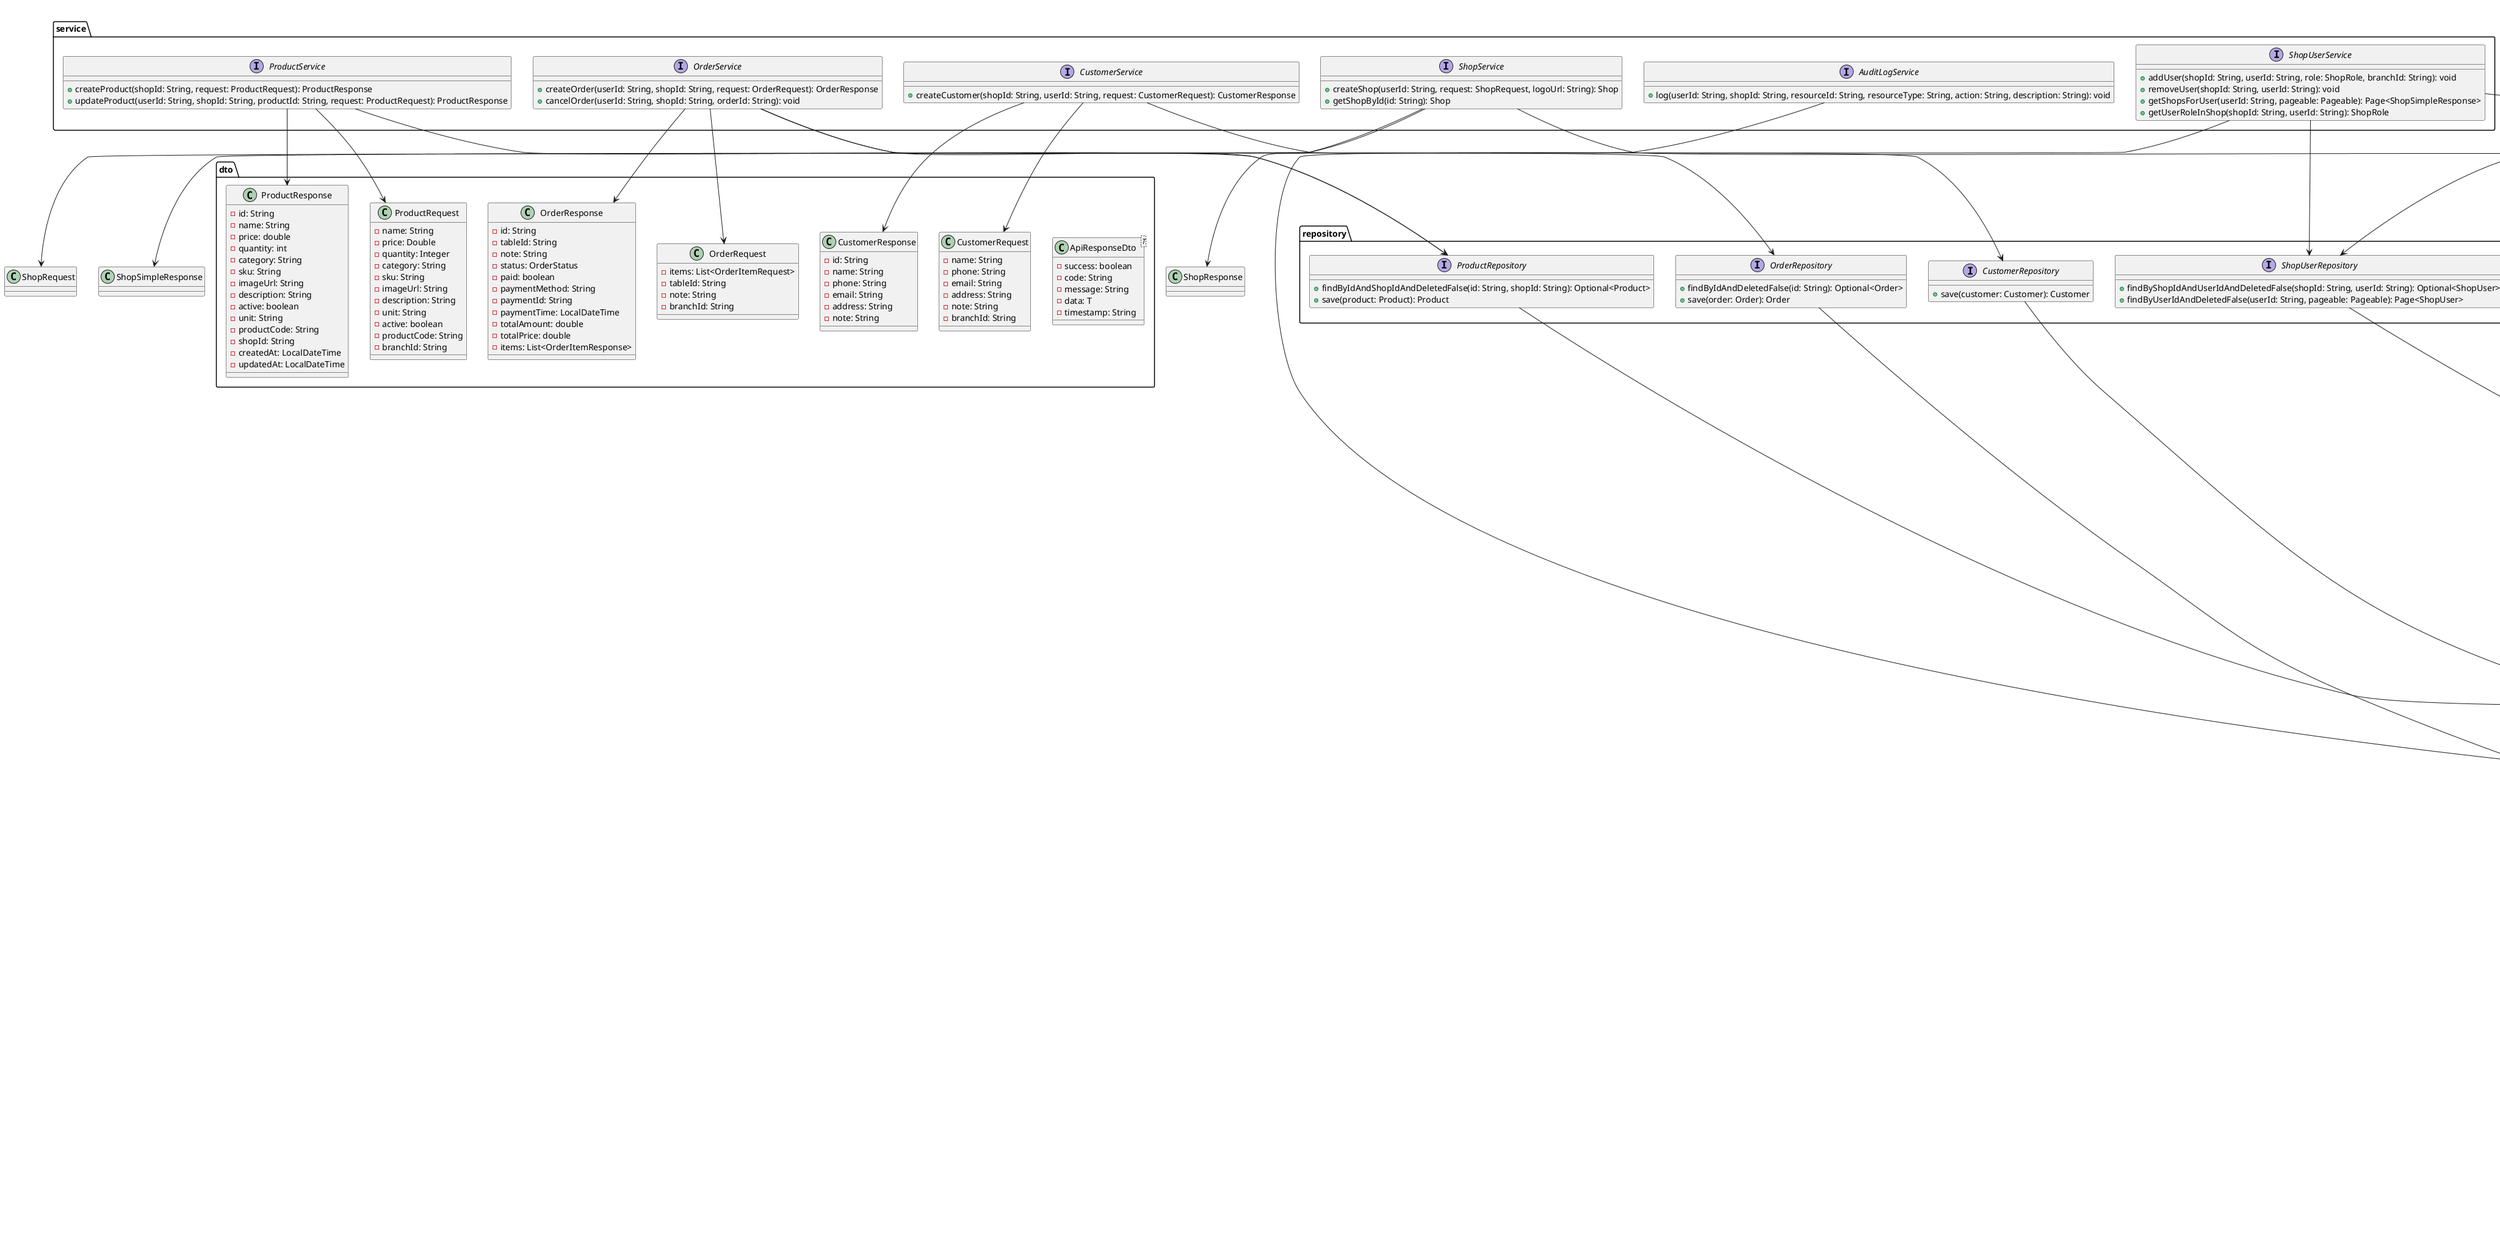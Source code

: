 @startuml Sales Management System

' Packages
package "model" {
  abstract class BaseEntity {
    -id: String
    -createdAt: LocalDateTime
    -updatedAt: LocalDateTime
    -createdBy: String
    -updatedBy: String
    -deleted: boolean
  }

  class User {
    -email: String
    -password: String
    -fullName: String
    -phone: String
    -businessType: String
    -role: UserRole
  }

  class Shop {
    -name: String
    -type: ShopType
    -address: String
    -phone: String
    -logoUrl: String
    -active: boolean
    -plan: SubscriptionPlan
    -currency: String
    -ownerId: String
    -planExpiry: LocalDateTime
  }

  class Branch {
    -name: String
    -address: String
    -phone: String
    -active: boolean
    -shopId: String
  }

  class Customer {
    -name: String
    -phone: String
    -email: String
    -address: String
    -note: String
    -shopId: String
    -branchId: String
  }

  class Product {
    -name: String
    -price: double
    -quantity: int
    -category: String
    -sku: String
    -imageUrl: String
    -description: String
    -unit: String
    -active: boolean
    -productCode: String
    -shopId: String
    -branchId: String
  }

  class Order {
    -tableId: String
    -note: String
    -status: OrderStatus
    -paid: boolean
    -paymentMethod: String
    -paymentId: String
    -paymentTime: LocalDateTime
    -totalAmount: double
    -totalPrice: double
    -shopId: String
    -userId: String
    -items: List<OrderItem>
  }

  class OrderItem {
    -productId: String
    -productName: String
    -quantity: int
    -price: double
    -priceAfterDiscount: double
    -appliedPromotionId: String
  }

  class Promotion {
    -name: String
    -discountType: DiscountType
    -discountValue: double
    -applicableProductIds: List<String>
    -startDate: LocalDateTime
    -endDate: LocalDateTime
    -active: boolean
    -shopId: String
    -branchId: String
  }

  class ShopUser {
    -shopId: String
    -userId: String
    -role: ShopRole
  }

  class InventoryTransaction {
    -productId: String
    -branchId: String
    -type: InventoryType
    -quantity: int
    -note: String
    -shopId: String
  }

  class SubscriptionHistory {
    -shopId: String
    -userId: String
    -oldPlan: SubscriptionPlan
    -newPlan: SubscriptionPlan
    -durationMonths: int
    -paymentMethod: String
    -actionType: SubscriptionActionType
  }

  class Table {
    -name: String
    -status: TableStatus
    -shopId: String
    -capacity: Integer
    -note: String
    -currentOrderId: String
    -branchId: String
  }

  class AuditLog {
    -userId: String
    -shopId: String
    -resourceId: String
    -resourceType: String
    -action: String
    -description: String
  }

  class RefreshToken {
    -userId: String
    -token: String
    -expiryDate: LocalDateTime
  }
}

package "dto" {
  class ApiResponseDto<T> {
    -success: boolean
    -code: String
    -message: String
    -data: T
    -timestamp: String
  }

  class ProductRequest {
    -name: String
    -price: Double
    -quantity: Integer
    -category: String
    -sku: String
    -imageUrl: String
    -description: String
    -unit: String
    -active: boolean
    -productCode: String
    -branchId: String
  }

  class ProductResponse {
    -id: String
    -name: String
    -price: double
    -quantity: int
    -category: String
    -sku: String
    -imageUrl: String
    -description: String
    -active: boolean
    -unit: String
    -productCode: String
    -shopId: String
    -createdAt: LocalDateTime
    -updatedAt: LocalDateTime
  }

  class OrderRequest {
    -items: List<OrderItemRequest>
    -tableId: String
    -note: String
    -branchId: String
  }

  class OrderResponse {
    -id: String
    -tableId: String
    -note: String
    -status: OrderStatus
    -paid: boolean
    -paymentMethod: String
    -paymentId: String
    -paymentTime: LocalDateTime
    -totalAmount: double
    -totalPrice: double
    -items: List<OrderItemResponse>
  }

  class CustomerRequest {
    -name: String
    -phone: String
    -email: String
    -address: String
    -note: String
    -branchId: String
  }

  class CustomerResponse {
    -id: String
    -name: String
    -phone: String
    -email: String
    -address: String
    -note: String
  }
}

package "repository" {
  interface UserRepository {
    +findByEmailAndDeletedFalse(email: String): Optional<User>
    +findById(id: String): Optional<User>
  }

  interface ShopRepository {
    +findByIdAndDeletedFalse(id: String): Optional<Shop>
    +findByOwnerIdAndDeletedFalse(ownerId: String): Optional<Shop>
    +findByPlanExpiryBeforeAndPlanNot(date: LocalDateTime, plan: SubscriptionPlan): List<Shop>
  }

  interface ProductRepository {
    +findByIdAndShopIdAndDeletedFalse(id: String, shopId: String): Optional<Product>
    +save(product: Product): Product
  }

  interface OrderRepository {
    +findByIdAndDeletedFalse(id: String): Optional<Order>
    +save(order: Order): Order
  }

  interface CustomerRepository {
    +save(customer: Customer): Customer
  }

  interface ShopUserRepository {
    +findByShopIdAndUserIdAndDeletedFalse(shopId: String, userId: String): Optional<ShopUser>
    +findByUserIdAndDeletedFalse(userId: String, pageable: Pageable): Page<ShopUser>
  }
}

package "service" {
  interface ProductService {
    +createProduct(shopId: String, request: ProductRequest): ProductResponse
    +updateProduct(userId: String, shopId: String, productId: String, request: ProductRequest): ProductResponse
  }

  interface OrderService {
    +createOrder(userId: String, shopId: String, request: OrderRequest): OrderResponse
    +cancelOrder(userId: String, shopId: String, orderId: String): void
  }

  interface CustomerService {
    +createCustomer(shopId: String, userId: String, request: CustomerRequest): CustomerResponse
  }

  interface ShopService {
    +createShop(userId: String, request: ShopRequest, logoUrl: String): Shop
    +getShopById(id: String): Shop
  }

  interface ShopUserService {
    +addUser(shopId: String, userId: String, role: ShopRole, branchId: String): void
    +removeUser(shopId: String, userId: String): void
    +getShopsForUser(userId: String, pageable: Pageable): Page<ShopSimpleResponse>
    +getUserRoleInShop(shopId: String, userId: String): ShopRole
  }

  interface AuditLogService {
    +log(userId: String, shopId: String, resourceId: String, resourceType: String, action: String, description: String): void
  }
}

package "security" {
  class CustomUserDetails {
    -id: String
    -email: String
    -password: String
    -role: UserRole
    -authorities: Collection<GrantedAuthority>
    +getUsername(): String
  }

  class JwtUtil {
    -jwtSecret: String
    -key: Key
    +generateToken(user: User): String
    +extractUserId(token: String): String
    +extractRole(token: String): String
    +extractEmail(token: String): String
    +isTokenValid(token: String): boolean
  }

  class PermissionChecker {
    +isOwner(shopId: String, userId: String): boolean
    +isStaff(shopId: String, userId: String): boolean
    +isOwnerOrStaff(shopId: String, userId: String): boolean
    +isAdmin(shopId: String, userId: String): boolean
    +hasRole(shopId: String, userId: String, roles: ShopRole...): boolean
    +hasBranchRole(branchId: String, userId: String, roles: ShopRole...): boolean
  }
}

package "exception" {
  class BusinessException {
    -error: ApiCode
  }

  class ResourceNotFoundException {
    -error: ApiCode
  }
}

package "util" {
  class SignatureUtil {
    +isValidHmac(payload: String, signature: String, secret: String): boolean
  }
}

package "validation" {
  class ValidDateRange {
    -message: String
  }

  class DateRangeValidator {
    +isValid(req: ReportRequest, context: ConstraintValidatorContext): boolean
  }
}

' Relationships
BaseEntity <|.. User
BaseEntity <|.. Shop
BaseEntity <|.. Branch
BaseEntity <|.. Customer
BaseEntity <|.. Product
BaseEntity <|.. Order
BaseEntity <|.. OrderItem
BaseEntity <|.. Promotion
BaseEntity <|.. ShopUser
BaseEntity <|.. InventoryTransaction
BaseEntity <|.. SubscriptionHistory
BaseEntity <|.. Table
BaseEntity <|.. AuditLog
BaseEntity <|.. RefreshToken

Order o--> "many" OrderItem
Shop o--> "many" Branch
Shop o--> "many" Product
Shop o--> "many" Customer
Shop o--> "many" Order
Shop o--> "many" ShopUser
Shop o--> "many" Promotion
Shop o--> "many" Table
Shop o--> "many" SubscriptionHistory
Branch o--> "many" Product
Branch o--> "many" Customer
Branch o--> "many" Order
Branch o--> "many" Promotion
Branch o--> "many" Table
User o--> "many" ShopUser
User o--> "many" Order
User o--> "many" SubscriptionHistory
User o--> "many" AuditLog
Product o--> "many" OrderItem
Product o--> "many" InventoryTransaction
Promotion o--> "many" OrderItem
Table o--> "many" Order
RefreshToken o--> User

UserRepository --> User
ShopRepository --> Shop
ProductRepository --> Product
OrderRepository --> Order
CustomerRepository --> Customer
ShopUserRepository --> ShopUser
ProductService --> ProductRepository
OrderService --> OrderRepository
OrderService --> ProductRepository
CustomerService --> CustomerRepository
ShopService --> ShopRepository
ShopUserService --> ShopUserRepository
ShopUserService --> ShopRepository
AuditLogService --> AuditLog
ProductService --> ProductRequest
ProductService --> ProductResponse
OrderService --> OrderRequest
OrderService --> OrderResponse
CustomerService --> CustomerRequest
CustomerService --> CustomerResponse
ShopService --> ShopRequest
ShopService --> ShopResponse
ShopUserService --> ShopSimpleResponse
CustomUserDetails --> User
JwtUtil --> User
PermissionChecker --> ShopUserRepository
PermissionChecker --> BranchRepository
BusinessException --> ApiCode
ResourceNotFoundException --> ApiCode
ValidDateRange --> ReportRequest
DateRangeValidator --> ReportRequest
SignatureUtil --> WebhookController

@enduml